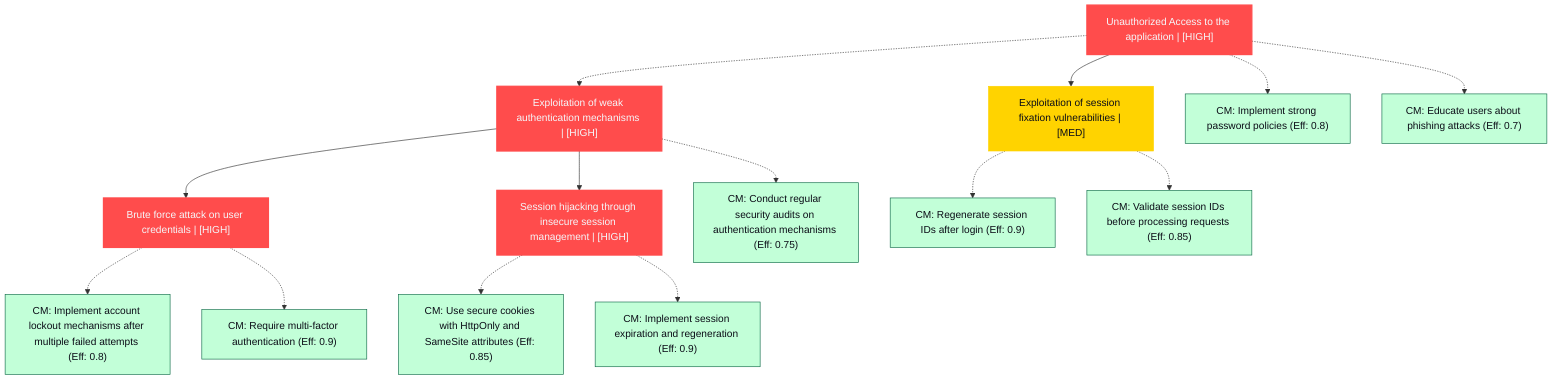 graph TB
  node_01K6B1F7BXS8ND1G6BJ1NMET67["Unauthorized Access to the application | [HIGH]"]:::highRisk
  node_01K6B1F7BXS8ND1G6BJ1NMET68["Exploitation of weak authentication mechanisms | [HIGH]"]:::highRisk
  node_01K6B1F7BXS8ND1G6BJ1NMET69["Brute force attack on user credentials | [HIGH]"]:::highRisk
  node_01K6B1F7BXS8ND1G6BJ1NMET69_cm_0["CM: Implement account lockout mechanisms after multiple failed attempts (Eff: 0.8)"]:::countermeasure
  node_01K6B1F7BXS8ND1G6BJ1NMET69_cm_1["CM: Require multi-factor authentication (Eff: 0.9)"]:::countermeasure
  node_01K6B1F7BXS8ND1G6BJ1NMET70["Session hijacking through insecure session management | [HIGH]"]:::highRisk
  node_01K6B1F7BXS8ND1G6BJ1NMET70_cm_0["CM: Use secure cookies with HttpOnly and SameSite attributes (Eff: 0.85)"]:::countermeasure
  node_01K6B1F7BXS8ND1G6BJ1NMET70_cm_1["CM: Implement session expiration and regeneration (Eff: 0.9)"]:::countermeasure
  node_01K6B1F7BXS8ND1G6BJ1NMET68_cm_0["CM: Conduct regular security audits on authentication mechanisms (Eff: 0.75)"]:::countermeasure
  node_01K6B1F7BXS8ND1G6BJ1NMET71["Exploitation of session fixation vulnerabilities | [MED]"]:::mediumRisk
  node_01K6B1F7BXS8ND1G6BJ1NMET71_cm_0["CM: Regenerate session IDs after login (Eff: 0.9)"]:::countermeasure
  node_01K6B1F7BXS8ND1G6BJ1NMET71_cm_1["CM: Validate session IDs before processing requests (Eff: 0.85)"]:::countermeasure
  node_01K6B1F7BXS8ND1G6BJ1NMET67_cm_0["CM: Implement strong password policies (Eff: 0.8)"]:::countermeasure
  node_01K6B1F7BXS8ND1G6BJ1NMET67_cm_1["CM: Educate users about phishing attacks (Eff: 0.7)"]:::countermeasure

  node_01K6B1F7BXS8ND1G6BJ1NMET67 -.-> node_01K6B1F7BXS8ND1G6BJ1NMET68
  node_01K6B1F7BXS8ND1G6BJ1NMET68 --> node_01K6B1F7BXS8ND1G6BJ1NMET69
  node_01K6B1F7BXS8ND1G6BJ1NMET69 -.-> node_01K6B1F7BXS8ND1G6BJ1NMET69_cm_0
  node_01K6B1F7BXS8ND1G6BJ1NMET69 -.-> node_01K6B1F7BXS8ND1G6BJ1NMET69_cm_1
  node_01K6B1F7BXS8ND1G6BJ1NMET68 --> node_01K6B1F7BXS8ND1G6BJ1NMET70
  node_01K6B1F7BXS8ND1G6BJ1NMET70 -.-> node_01K6B1F7BXS8ND1G6BJ1NMET70_cm_0
  node_01K6B1F7BXS8ND1G6BJ1NMET70 -.-> node_01K6B1F7BXS8ND1G6BJ1NMET70_cm_1
  node_01K6B1F7BXS8ND1G6BJ1NMET68 -.-> node_01K6B1F7BXS8ND1G6BJ1NMET68_cm_0
  node_01K6B1F7BXS8ND1G6BJ1NMET67 --> node_01K6B1F7BXS8ND1G6BJ1NMET71
  node_01K6B1F7BXS8ND1G6BJ1NMET71 -.-> node_01K6B1F7BXS8ND1G6BJ1NMET71_cm_0
  node_01K6B1F7BXS8ND1G6BJ1NMET71 -.-> node_01K6B1F7BXS8ND1G6BJ1NMET71_cm_1
  node_01K6B1F7BXS8ND1G6BJ1NMET67 -.-> node_01K6B1F7BXS8ND1G6BJ1NMET67_cm_0
  node_01K6B1F7BXS8ND1G6BJ1NMET67 -.-> node_01K6B1F7BXS8ND1G6BJ1NMET67_cm_1

  classDef andNode fill:#FF4C4C,stroke:#FF4C4C,stroke-width:2px,color:#F5F7FA
  classDef orNode fill:#36FF8F,stroke:#36FF8F,stroke-width:2px,color:#0B0D17
  classDef leafNode fill:#29ABE2,stroke:#29ABE2,stroke-width:2px,color:#F5F7FA
  classDef highRisk fill:#FF4C4C,color:#F5F7FA,stroke:#FF4C4C,stroke-width:2px
  classDef mediumRisk fill:#FFD300,stroke:#FFD300,stroke-width:1px,color:#0B0D17
  classDef lowRisk fill:#FFF2B3,stroke:#FFF2B3,stroke-width:1px,color:#0B0D17
  classDef countermeasure fill:#C2FFD8,stroke:#106B49,stroke-width:1px,color:#0B0D17
  classDef reference fill:#A259FF,stroke:#c3a4ff,stroke-width:1px,stroke-dasharray:3 3,color:#F5F7FA
  classDef mitreNode stroke-dasharray:5 5
  classDef note fill:#ffffcc,stroke:#ffcc00,stroke-width:2px,stroke-dasharray:5 5